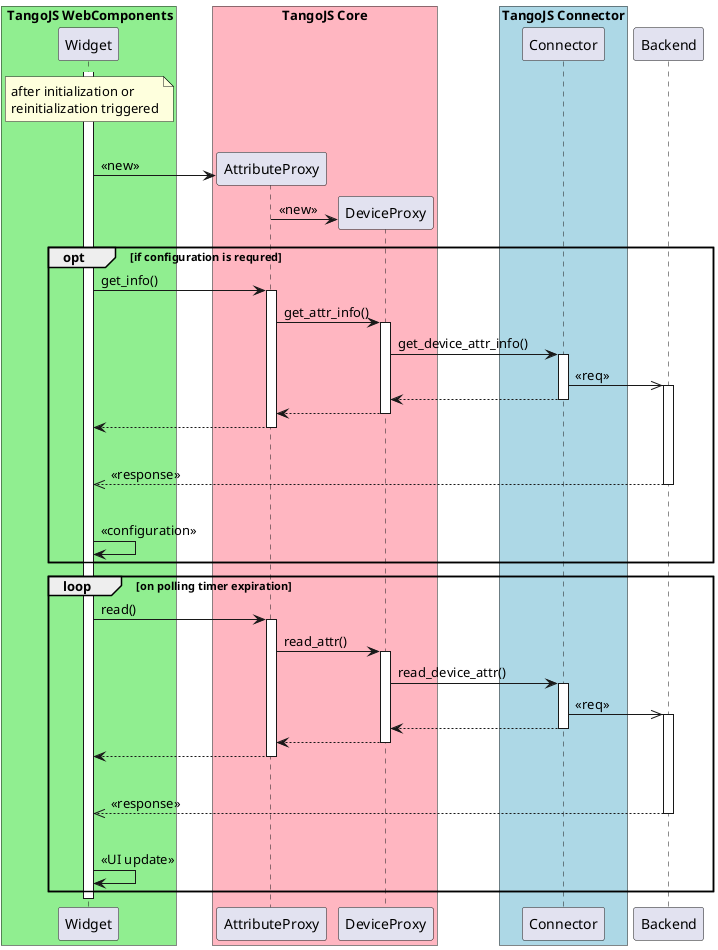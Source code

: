 @startuml

participant Widget
participant DeviceProxy
participant Connector

box " TangoJS WebComponents" #LightGreen
  participant Widget
end box

box "TangoJS Core" #LightPink
  participant AttributeProxy
  participant DeviceProxy
end box

box "TangoJS Connector" #LightBlue
	participant Connector
end box

participant "Backend" as Backend

activate Widget

note over Widget
  after initialization or
  reinitialization triggered
end note

|||

create AttributeProxy
Widget -> AttributeProxy: <<new>>

create DeviceProxy
AttributeProxy -> DeviceProxy: <<new>>

opt if configuration is requred

  Widget -> AttributeProxy: get_info()
  activate AttributeProxy

  AttributeProxy -> DeviceProxy: get_attr_info()
  activate DeviceProxy

  DeviceProxy -> Connector: get_device_attr_info()
  activate Connector

  Connector ->> Backend: << req >>
  activate Backend

  Connector --> DeviceProxy:
  deactivate Connector

  DeviceProxy --> AttributeProxy:
  deactivate DeviceProxy

  AttributeProxy --> Widget:
  deactivate AttributeProxy

  |||

  Backend -->> Widget: << response >>
  deactivate Backend

  |||

  Widget -> Widget: << configuration >>

end

loop on polling timer expiration

  Widget -> AttributeProxy: read()
  activate AttributeProxy

  AttributeProxy -> DeviceProxy: read_attr()
  activate DeviceProxy

  DeviceProxy -> Connector: read_device_attr()
  activate Connector

  Connector ->> Backend: << req >>
  activate Backend

  Connector --> DeviceProxy:
  deactivate Connector

  DeviceProxy --> AttributeProxy:
  deactivate DeviceProxy

  AttributeProxy --> Widget:
  deactivate AttributeProxy

  |||

  Backend -->> Widget: << response >>
  deactivate Backend

  |||

  Widget -> Widget: << UI update >>

end

deactivate Widget

@enduml
